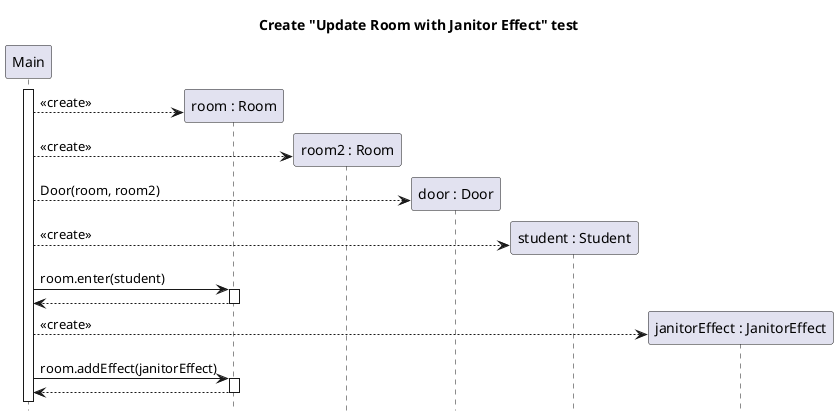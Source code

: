 @startuml room-update-janitor-effect-create
title Create "Update Room with Janitor Effect" test
hide footbox
skinparam SequenceReferenceBackgroundColor white

participant Main
participant "room : Room" as room
participant "room2 : Room" as room2
participant "door : Door" as door
participant "student : Student" as student
participant "janitorEffect : JanitorEffect" as janitorEffect

activate Main
create room
Main --> room : <<create>>
create room2
Main --> room2 : <<create>>
create door
Main --> door : Door(room, room2)
create student
Main --> student : <<create>>
Main -> room ++ : room.enter(student)
return
create janitorEffect
Main --> janitorEffect : <<create>>
Main -> room ++ : room.addEffect(janitorEffect)
return
@enduml
